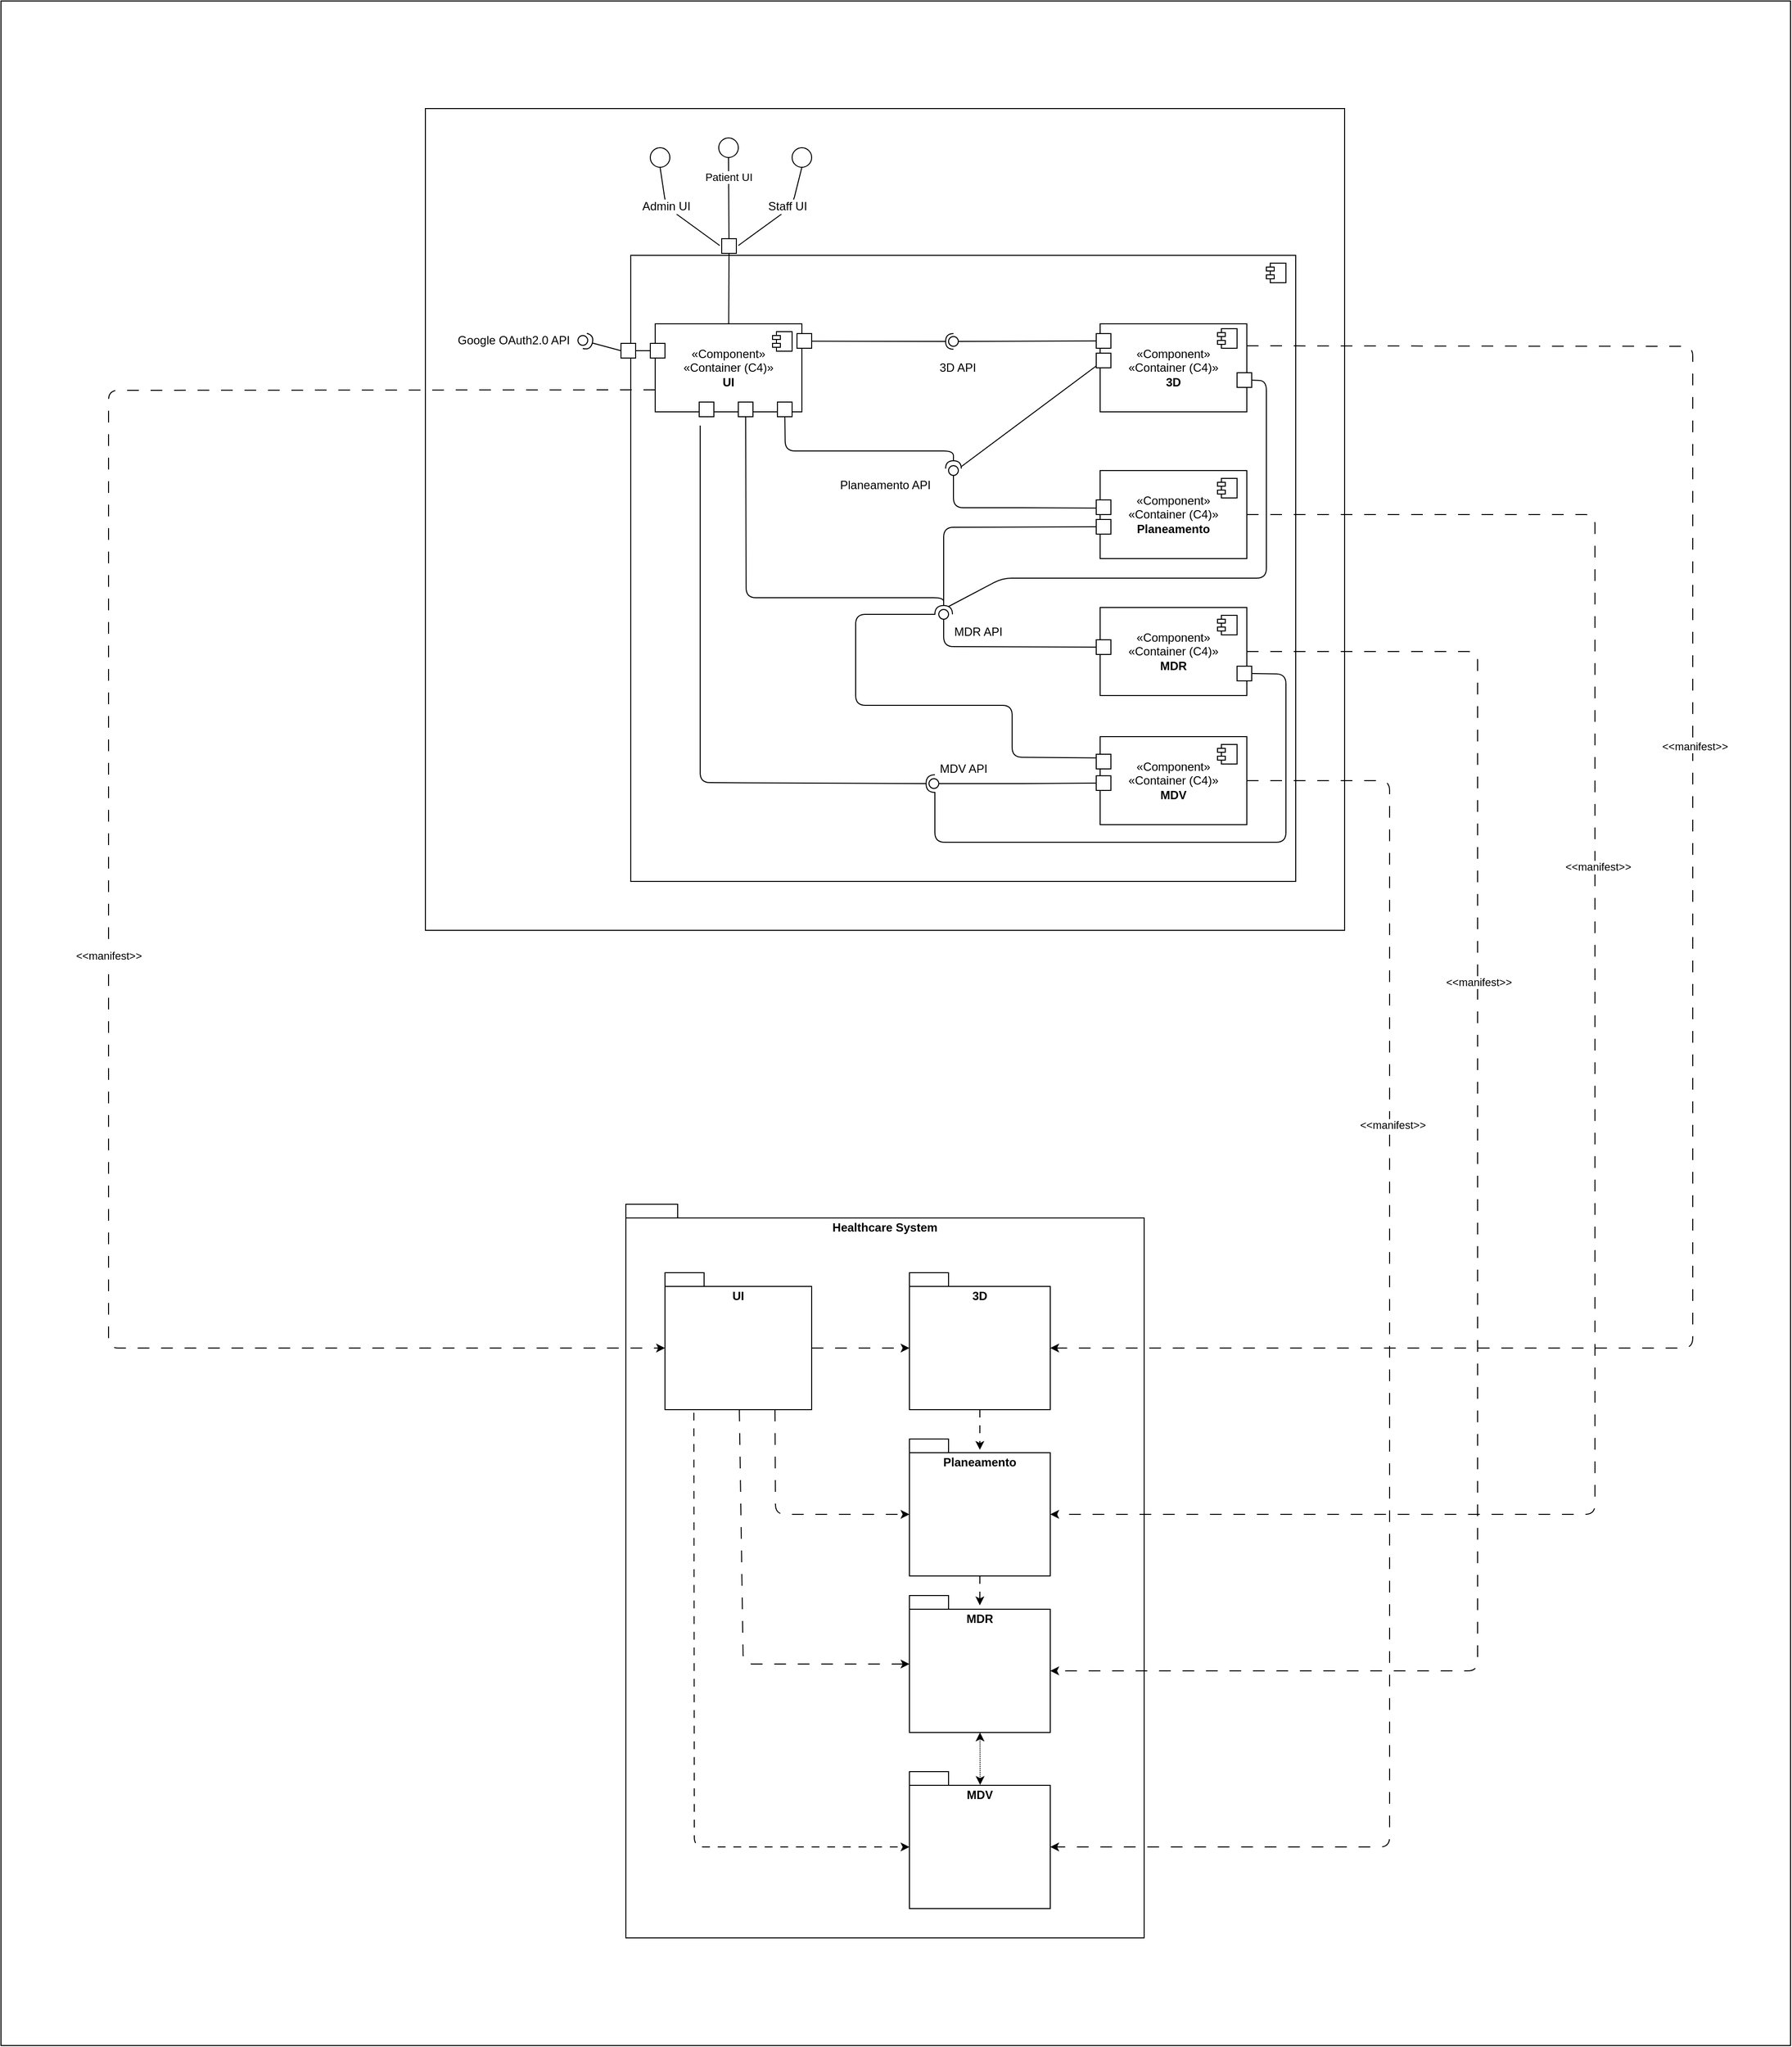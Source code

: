 <mxfile scale="1" border="10">
    <diagram name="Página-1" id="DsXTSRM2CRbVoGrTXbLG">
        <mxGraphModel dx="4919" dy="4285" grid="1" gridSize="10" guides="1" tooltips="1" connect="1" arrows="1" fold="1" page="1" pageScale="1" pageWidth="827" pageHeight="1169" math="0" shadow="0">
            <root>
                <mxCell id="0"/>
                <mxCell id="81" value="back" parent="0"/>
                <mxCell id="82" value="" style="rounded=0;whiteSpace=wrap;html=1;fillColor=default;" vertex="1" parent="81">
                    <mxGeometry x="-490" y="-50" width="1830" height="2090" as="geometry"/>
                </mxCell>
                <mxCell id="151" value="" style="rounded=0;whiteSpace=wrap;html=1;fillColor=default;" vertex="1" parent="81">
                    <mxGeometry x="-56" y="60" width="940" height="840" as="geometry"/>
                </mxCell>
                <mxCell id="152" value="" style="group" vertex="1" connectable="0" parent="81">
                    <mxGeometry x="154" y="210" width="680" height="640" as="geometry"/>
                </mxCell>
                <mxCell id="153" value="" style="html=1;dropTarget=0;whiteSpace=wrap;" vertex="1" parent="152">
                    <mxGeometry width="680" height="640" as="geometry"/>
                </mxCell>
                <mxCell id="154" value="" style="shape=module;jettyWidth=8;jettyHeight=4;" vertex="1" parent="153">
                    <mxGeometry x="1" width="20" height="20" relative="1" as="geometry">
                        <mxPoint x="-30" y="8" as="offset"/>
                    </mxGeometry>
                </mxCell>
                <mxCell id="155" value="3D API" style="text;html=1;align=center;verticalAlign=middle;resizable=0;points=[];autosize=1;strokeColor=none;fillColor=none;" vertex="1" parent="152">
                    <mxGeometry x="304" y="100" width="60" height="30" as="geometry"/>
                </mxCell>
                <mxCell id="156" value="MDR API" style="text;html=1;align=center;verticalAlign=middle;resizable=0;points=[];autosize=1;strokeColor=none;fillColor=none;" vertex="1" parent="152">
                    <mxGeometry x="320" y="370" width="70" height="30" as="geometry"/>
                </mxCell>
                <mxCell id="157" value="Planeamento API" style="text;html=1;align=center;verticalAlign=middle;resizable=0;points=[];autosize=1;strokeColor=none;fillColor=none;" vertex="1" parent="152">
                    <mxGeometry x="200" y="220" width="120" height="30" as="geometry"/>
                </mxCell>
                <mxCell id="158" value="" style="group" vertex="1" connectable="0" parent="152">
                    <mxGeometry x="480" y="70" width="160" height="90" as="geometry"/>
                </mxCell>
                <mxCell id="159" value="«Component»&lt;br&gt;«Container (C4)»&lt;br&gt;&lt;b&gt;3D&lt;/b&gt;" style="html=1;dropTarget=0;whiteSpace=wrap;" vertex="1" parent="158">
                    <mxGeometry width="150" height="90" as="geometry"/>
                </mxCell>
                <mxCell id="160" value="" style="whiteSpace=wrap;html=1;aspect=fixed;" vertex="1" parent="158">
                    <mxGeometry x="-4" y="10" width="15" height="15" as="geometry"/>
                </mxCell>
                <mxCell id="161" value="" style="whiteSpace=wrap;html=1;aspect=fixed;" vertex="1" parent="158">
                    <mxGeometry x="140" y="50" width="15" height="15" as="geometry"/>
                </mxCell>
                <mxCell id="162" value="" style="whiteSpace=wrap;html=1;aspect=fixed;" vertex="1" parent="158">
                    <mxGeometry x="-4" y="30" width="15" height="15" as="geometry"/>
                </mxCell>
                <mxCell id="163" value="" style="shape=module;jettyWidth=8;jettyHeight=4;" vertex="1" parent="158">
                    <mxGeometry x="1" width="20" height="20" relative="1" as="geometry">
                        <mxPoint x="-40" y="5" as="offset"/>
                    </mxGeometry>
                </mxCell>
                <mxCell id="164" style="edgeStyle=none;jumpSize=6;html=1;strokeWidth=1;endArrow=none;endFill=0;startSize=6;endSize=6;" edge="1" parent="152" source="162">
                    <mxGeometry relative="1" as="geometry">
                        <mxPoint x="338" y="216" as="targetPoint"/>
                    </mxGeometry>
                </mxCell>
                <mxCell id="165" value="" style="group" vertex="1" connectable="0" parent="152">
                    <mxGeometry x="480" y="220" width="160" height="90" as="geometry"/>
                </mxCell>
                <mxCell id="166" value="«Component»&lt;br&gt;«Container (C4)»&lt;br&gt;&lt;b&gt;Planeamento&lt;/b&gt;" style="html=1;dropTarget=0;whiteSpace=wrap;" vertex="1" parent="165">
                    <mxGeometry width="150" height="90" as="geometry"/>
                </mxCell>
                <mxCell id="167" value="" style="shape=module;jettyWidth=8;jettyHeight=4;" vertex="1" parent="166">
                    <mxGeometry x="1" width="20" height="20" relative="1" as="geometry">
                        <mxPoint x="-30" y="8" as="offset"/>
                    </mxGeometry>
                </mxCell>
                <mxCell id="168" value="" style="whiteSpace=wrap;html=1;aspect=fixed;" vertex="1" parent="165">
                    <mxGeometry x="-4" y="30" width="15" height="15" as="geometry"/>
                </mxCell>
                <mxCell id="169" value="" style="whiteSpace=wrap;html=1;aspect=fixed;" vertex="1" parent="165">
                    <mxGeometry x="-4" y="50" width="15" height="15" as="geometry"/>
                </mxCell>
                <mxCell id="170" value="" style="group" vertex="1" connectable="0" parent="152">
                    <mxGeometry x="25" y="70" width="160" height="95" as="geometry"/>
                </mxCell>
                <mxCell id="171" value="«Component»&lt;br&gt;«Container (C4)»&lt;br&gt;&lt;b&gt;UI&lt;/b&gt;" style="html=1;dropTarget=0;whiteSpace=wrap;" vertex="1" parent="170">
                    <mxGeometry width="150" height="90" as="geometry"/>
                </mxCell>
                <mxCell id="172" value="" style="shape=module;jettyWidth=8;jettyHeight=4;" vertex="1" parent="171">
                    <mxGeometry x="1" width="20" height="20" relative="1" as="geometry">
                        <mxPoint x="-30" y="8" as="offset"/>
                    </mxGeometry>
                </mxCell>
                <mxCell id="173" value="" style="whiteSpace=wrap;html=1;aspect=fixed;" vertex="1" parent="170">
                    <mxGeometry x="145" y="10" width="15" height="15" as="geometry"/>
                </mxCell>
                <mxCell id="174" value="" style="whiteSpace=wrap;html=1;aspect=fixed;" vertex="1" parent="170">
                    <mxGeometry x="125" y="80" width="15" height="15" as="geometry"/>
                </mxCell>
                <mxCell id="175" value="&lt;span style=&quot;color: rgba(0, 0, 0, 0); font-family: monospace; font-size: 0px; text-align: start;&quot;&gt;%3CmxGraphModel%3E%3Croot%3E%3CmxCell%20id%3D%220%22%2F%3E%3CmxCell%20id%3D%221%22%20parent%3D%220%22%2F%3E%3CmxCell%20id%3D%222%22%20value%3D%22%22%20style%3D%22whiteSpace%3Dwrap%3Bhtml%3D1%3Baspect%3Dfixed%3B%22%20vertex%3D%221%22%20parent%3D%221%22%3E%3CmxGeometry%20x%3D%22190%22%20y%3D%22260%22%20width%3D%2215%22%20height%3D%2215%22%20as%3D%22geometry%22%2F%3E%3C%2FmxCell%3E%3C%2Froot%3E%3C%2FmxGraphModel%3E&lt;/span&gt;" style="whiteSpace=wrap;html=1;aspect=fixed;" vertex="1" parent="170">
                    <mxGeometry x="85" y="80" width="15" height="15" as="geometry"/>
                </mxCell>
                <mxCell id="176" value="" style="whiteSpace=wrap;html=1;aspect=fixed;" vertex="1" parent="170">
                    <mxGeometry x="-5" y="20" width="15" height="15" as="geometry"/>
                </mxCell>
                <mxCell id="177" value="&lt;span style=&quot;color: rgba(0, 0, 0, 0); font-family: monospace; font-size: 0px; text-align: start;&quot;&gt;%3CmxGraphModel%3E%3Croot%3E%3CmxCell%20id%3D%220%22%2F%3E%3CmxCell%20id%3D%221%22%20parent%3D%220%22%2F%3E%3CmxCell%20id%3D%222%22%20value%3D%22%22%20style%3D%22whiteSpace%3Dwrap%3Bhtml%3D1%3Baspect%3Dfixed%3B%22%20vertex%3D%221%22%20parent%3D%221%22%3E%3CmxGeometry%20x%3D%22190%22%20y%3D%22260%22%20width%3D%2215%22%20height%3D%2215%22%20as%3D%22geometry%22%2F%3E%3C%2FmxCell%3E%3C%2Froot%3E%3C%2FmxGraphModel%3E&lt;/span&gt;" style="whiteSpace=wrap;html=1;aspect=fixed;" vertex="1" parent="170">
                    <mxGeometry x="45" y="80" width="15" height="15" as="geometry"/>
                </mxCell>
                <mxCell id="178" value="" style="whiteSpace=wrap;html=1;aspect=fixed;" vertex="1" parent="152">
                    <mxGeometry x="-10" y="90" width="15" height="15" as="geometry"/>
                </mxCell>
                <mxCell id="179" style="edgeStyle=none;html=1;exitX=0;exitY=0.5;exitDx=0;exitDy=0;endArrow=none;endFill=0;" edge="1" parent="152" source="176" target="178">
                    <mxGeometry relative="1" as="geometry"/>
                </mxCell>
                <mxCell id="180" value="" style="group" connectable="0" vertex="1" parent="152">
                    <mxGeometry x="480" y="492" width="150" height="90" as="geometry"/>
                </mxCell>
                <mxCell id="181" value="«Component»&lt;br&gt;«Container (C4)»&lt;br&gt;&lt;b&gt;MDV&lt;/b&gt;" style="html=1;dropTarget=0;whiteSpace=wrap;" vertex="1" parent="180">
                    <mxGeometry width="150" height="90" as="geometry"/>
                </mxCell>
                <mxCell id="182" value="" style="shape=module;jettyWidth=8;jettyHeight=4;" vertex="1" parent="181">
                    <mxGeometry x="1" width="20" height="20" relative="1" as="geometry">
                        <mxPoint x="-30" y="8" as="offset"/>
                    </mxGeometry>
                </mxCell>
                <mxCell id="183" value="" style="whiteSpace=wrap;html=1;aspect=fixed;" vertex="1" parent="180">
                    <mxGeometry x="-4" y="40" width="15" height="15" as="geometry"/>
                </mxCell>
                <mxCell id="184" value="" style="whiteSpace=wrap;html=1;aspect=fixed;" vertex="1" parent="180">
                    <mxGeometry x="-4" y="18" width="15" height="15" as="geometry"/>
                </mxCell>
                <mxCell id="185" style="edgeStyle=none;jumpSize=6;html=1;endArrow=halfCircle;endFill=0;startSize=6;endSize=7;exitX=0.5;exitY=1;exitDx=0;exitDy=0;" edge="1" parent="152">
                    <mxGeometry relative="1" as="geometry">
                        <mxPoint x="311" y="540" as="targetPoint"/>
                        <Array as="points">
                            <mxPoint x="71" y="539"/>
                        </Array>
                        <mxPoint x="71" y="174" as="sourcePoint"/>
                    </mxGeometry>
                </mxCell>
                <mxCell id="186" style="edgeStyle=none;jumpSize=6;html=1;endArrow=oval;endFill=0;startSize=6;endSize=10;exitX=0;exitY=0.5;exitDx=0;exitDy=0;" edge="1" parent="152" source="183">
                    <mxGeometry relative="1" as="geometry">
                        <mxPoint x="310" y="540" as="targetPoint"/>
                        <mxPoint x="474" y="539.5" as="sourcePoint"/>
                        <Array as="points">
                            <mxPoint x="390" y="540"/>
                        </Array>
                    </mxGeometry>
                </mxCell>
                <mxCell id="187" value="MDV API" style="text;html=1;align=center;verticalAlign=middle;resizable=0;points=[];autosize=1;strokeColor=none;fillColor=none;" vertex="1" parent="152">
                    <mxGeometry x="305" y="510" width="70" height="30" as="geometry"/>
                </mxCell>
                <mxCell id="188" value="" style="group" vertex="1" connectable="0" parent="152">
                    <mxGeometry x="480" y="360" width="160" height="90" as="geometry"/>
                </mxCell>
                <mxCell id="189" value="«Component»&lt;br&gt;«Container (C4)»&lt;br&gt;&lt;b&gt;MDR&lt;/b&gt;" style="html=1;dropTarget=0;whiteSpace=wrap;" vertex="1" parent="188">
                    <mxGeometry width="150" height="90" as="geometry"/>
                </mxCell>
                <mxCell id="190" value="" style="shape=module;jettyWidth=8;jettyHeight=4;" vertex="1" parent="189">
                    <mxGeometry x="1" width="20" height="20" relative="1" as="geometry">
                        <mxPoint x="-30" y="8" as="offset"/>
                    </mxGeometry>
                </mxCell>
                <mxCell id="191" value="" style="whiteSpace=wrap;html=1;aspect=fixed;" vertex="1" parent="152">
                    <mxGeometry x="620" y="420" width="15" height="15" as="geometry"/>
                </mxCell>
                <mxCell id="192" style="edgeStyle=none;html=1;endArrow=none;endFill=0;exitX=1;exitY=0.5;exitDx=0;exitDy=0;" edge="1" parent="152" source="191">
                    <mxGeometry relative="1" as="geometry">
                        <mxPoint x="311" y="548.5" as="targetPoint"/>
                        <mxPoint x="476" y="432.931" as="sourcePoint"/>
                        <Array as="points">
                            <mxPoint x="670" y="428"/>
                            <mxPoint x="670" y="600"/>
                            <mxPoint x="311" y="600"/>
                        </Array>
                    </mxGeometry>
                </mxCell>
                <mxCell id="193" value="Admin UI" style="edgeStyle=none;html=1;entryX=0.5;entryY=1;entryDx=0;entryDy=0;fontSize=12;endArrow=none;endFill=0;exitX=0;exitY=0.5;exitDx=0;exitDy=0;" edge="1" parent="81">
                    <mxGeometry x="0.254" relative="1" as="geometry">
                        <mxPoint x="245" y="200.0" as="sourcePoint"/>
                        <mxPoint x="184" y="120.0" as="targetPoint"/>
                        <Array as="points">
                            <mxPoint x="190" y="160"/>
                        </Array>
                        <mxPoint as="offset"/>
                    </mxGeometry>
                </mxCell>
                <mxCell id="194" value="Staff UI" style="edgeStyle=none;html=1;entryX=0.5;entryY=1;entryDx=0;entryDy=0;fontSize=12;endArrow=none;endFill=0;exitX=1;exitY=0.5;exitDx=0;exitDy=0;" edge="1" parent="81" target="197">
                    <mxGeometry x="0.171" y="3" relative="1" as="geometry">
                        <mxPoint x="264" y="200.0" as="sourcePoint"/>
                        <mxPoint x="329" y="120" as="targetPoint"/>
                        <Array as="points">
                            <mxPoint x="319" y="160"/>
                        </Array>
                        <mxPoint as="offset"/>
                    </mxGeometry>
                </mxCell>
                <mxCell id="195" value="&lt;div&gt;&lt;br&gt;&lt;/div&gt;&lt;div&gt;&lt;br&gt;&lt;/div&gt;&lt;div&gt;&lt;br&gt;&lt;br&gt;&lt;/div&gt;" style="ellipse;whiteSpace=wrap;html=1;aspect=fixed;" vertex="1" parent="81">
                    <mxGeometry x="174" y="100" width="20" height="20" as="geometry"/>
                </mxCell>
                <mxCell id="196" value="&lt;div&gt;&lt;br&gt;&lt;/div&gt;&lt;div&gt;&lt;br&gt;&lt;/div&gt;&lt;div&gt;&lt;br&gt;&lt;br&gt;&lt;/div&gt;" style="ellipse;whiteSpace=wrap;html=1;aspect=fixed;" vertex="1" parent="81">
                    <mxGeometry x="244" y="90" width="20" height="20" as="geometry"/>
                </mxCell>
                <mxCell id="197" value="&lt;div&gt;&lt;br&gt;&lt;/div&gt;&lt;div&gt;&lt;br&gt;&lt;/div&gt;&lt;div&gt;&lt;br&gt;&lt;br&gt;&lt;/div&gt;" style="ellipse;whiteSpace=wrap;html=1;aspect=fixed;" vertex="1" parent="81">
                    <mxGeometry x="319" y="100" width="20" height="20" as="geometry"/>
                </mxCell>
                <mxCell id="198" value="Patient UI" style="edgeStyle=none;html=1;entryX=0.5;entryY=1;entryDx=0;entryDy=0;endArrow=none;endFill=0;" edge="1" parent="81" source="202" target="196">
                    <mxGeometry x="0.518" relative="1" as="geometry">
                        <mxPoint as="offset"/>
                    </mxGeometry>
                </mxCell>
                <mxCell id="199" value="Google OAuth2.0 API" style="text;html=1;align=center;verticalAlign=middle;resizable=0;points=[];autosize=1;strokeColor=none;fillColor=none;" vertex="1" parent="81">
                    <mxGeometry x="-36" y="282" width="140" height="30" as="geometry"/>
                </mxCell>
                <mxCell id="200" value="" style="ellipse;whiteSpace=wrap;html=1;aspect=fixed;" vertex="1" parent="81">
                    <mxGeometry x="100" y="292" width="10" height="10" as="geometry"/>
                </mxCell>
                <mxCell id="201" value="" style="ellipse;whiteSpace=wrap;html=1;align=center;aspect=fixed;fillColor=none;strokeColor=none;resizable=0;perimeter=centerPerimeter;rotatable=0;allowArrows=0;points=[];outlineConnect=1;" vertex="1" parent="81">
                    <mxGeometry x="199" y="310" width="10" height="10" as="geometry"/>
                </mxCell>
                <mxCell id="202" value="" style="whiteSpace=wrap;html=1;aspect=fixed;" vertex="1" parent="81">
                    <mxGeometry x="247" y="193" width="15" height="15" as="geometry"/>
                </mxCell>
                <mxCell id="203" value="" style="endArrow=none;html=1;rounded=0;entryX=0.5;entryY=1;entryDx=0;entryDy=0;" edge="1" parent="81" source="171" target="202">
                    <mxGeometry width="50" height="50" relative="1" as="geometry">
                        <mxPoint x="254" y="250" as="sourcePoint"/>
                        <mxPoint x="304" y="200" as="targetPoint"/>
                    </mxGeometry>
                </mxCell>
                <mxCell id="204" style="edgeStyle=none;html=1;endArrow=halfCircle;endFill=0;" edge="1" parent="81">
                    <mxGeometry relative="1" as="geometry">
                        <mxPoint x="484" y="298" as="targetPoint"/>
                        <Array as="points"/>
                        <mxPoint x="339" y="297.727" as="sourcePoint"/>
                    </mxGeometry>
                </mxCell>
                <mxCell id="205" style="edgeStyle=none;html=1;endArrow=oval;endFill=0;jumpSize=6;endSize=10;startSize=6;" edge="1" parent="81" source="160">
                    <mxGeometry relative="1" as="geometry">
                        <mxPoint x="484" y="298" as="targetPoint"/>
                        <Array as="points"/>
                    </mxGeometry>
                </mxCell>
                <mxCell id="206" style="edgeStyle=none;jumpSize=6;html=1;endArrow=halfCircle;endFill=0;startSize=6;endSize=6;" edge="1" parent="81" source="174">
                    <mxGeometry relative="1" as="geometry">
                        <mxPoint x="484" y="428" as="targetPoint"/>
                        <Array as="points">
                            <mxPoint x="312" y="410"/>
                            <mxPoint x="404" y="410"/>
                            <mxPoint x="484" y="410"/>
                            <mxPoint x="484" y="420"/>
                        </Array>
                    </mxGeometry>
                </mxCell>
                <mxCell id="207" style="edgeStyle=none;jumpSize=6;html=1;endArrow=oval;endFill=0;startSize=6;endSize=10;" edge="1" parent="81">
                    <mxGeometry relative="1" as="geometry">
                        <mxPoint x="484" y="430.0" as="targetPoint"/>
                        <Array as="points">
                            <mxPoint x="564" y="468"/>
                            <mxPoint x="484" y="468"/>
                        </Array>
                        <mxPoint x="630" y="468.429" as="sourcePoint"/>
                    </mxGeometry>
                </mxCell>
                <mxCell id="208" style="edgeStyle=none;jumpSize=6;html=1;endArrow=halfCircle;endFill=0;startSize=6;endSize=7;" edge="1" parent="81" source="175">
                    <mxGeometry relative="1" as="geometry">
                        <mxPoint x="474" y="577" as="targetPoint"/>
                        <Array as="points">
                            <mxPoint x="272" y="560"/>
                            <mxPoint x="474" y="560"/>
                        </Array>
                    </mxGeometry>
                </mxCell>
                <mxCell id="209" style="edgeStyle=none;jumpSize=6;html=1;endArrow=oval;endFill=0;startSize=6;endSize=10;exitX=0;exitY=0.5;exitDx=0;exitDy=0;" edge="1" parent="81" source="211">
                    <mxGeometry relative="1" as="geometry">
                        <mxPoint x="474" y="577" as="targetPoint"/>
                        <mxPoint x="624" y="580" as="sourcePoint"/>
                        <Array as="points">
                            <mxPoint x="474" y="610"/>
                        </Array>
                    </mxGeometry>
                </mxCell>
                <mxCell id="210" style="edgeStyle=none;jumpSize=6;html=1;endArrow=none;endFill=0;startSize=6;endSize=6;strokeWidth=1;" edge="1" parent="81" source="161">
                    <mxGeometry relative="1" as="geometry">
                        <mxPoint x="479" y="569" as="targetPoint"/>
                        <Array as="points">
                            <mxPoint x="804" y="338"/>
                            <mxPoint x="804" y="540"/>
                            <mxPoint x="634" y="540"/>
                            <mxPoint x="534" y="540"/>
                        </Array>
                    </mxGeometry>
                </mxCell>
                <mxCell id="211" value="" style="whiteSpace=wrap;html=1;aspect=fixed;" vertex="1" parent="81">
                    <mxGeometry x="630" y="603" width="15" height="15" as="geometry"/>
                </mxCell>
                <mxCell id="212" style="edgeStyle=none;jumpSize=6;html=1;strokeWidth=1;endArrow=none;endFill=0;startSize=6;endSize=6;" edge="1" parent="81" source="169">
                    <mxGeometry relative="1" as="geometry">
                        <mxPoint x="474" y="568" as="targetPoint"/>
                        <Array as="points">
                            <mxPoint x="474" y="488"/>
                        </Array>
                    </mxGeometry>
                </mxCell>
                <mxCell id="213" style="edgeStyle=none;html=1;exitX=0;exitY=0.5;exitDx=0;exitDy=0;endArrow=halfCircle;endFill=0;entryX=0.7;entryY=0.55;entryDx=0;entryDy=0;entryPerimeter=0;" edge="1" parent="81" source="178" target="200">
                    <mxGeometry relative="1" as="geometry"/>
                </mxCell>
                <mxCell id="214" style="edgeStyle=none;html=1;endArrow=none;endFill=0;exitX=0;exitY=0.25;exitDx=0;exitDy=0;" edge="1" parent="81" source="184">
                    <mxGeometry relative="1" as="geometry">
                        <mxPoint x="465.5" y="577" as="targetPoint"/>
                        <mxPoint x="627" y="721" as="sourcePoint"/>
                        <Array as="points">
                            <mxPoint x="544" y="723"/>
                            <mxPoint x="544" y="670"/>
                            <mxPoint x="384" y="670"/>
                            <mxPoint x="384" y="577"/>
                        </Array>
                    </mxGeometry>
                </mxCell>
                <mxCell id="215" value="Healthcare System" style="shape=folder;fontStyle=1;spacingTop=10;tabWidth=40;tabHeight=14;tabPosition=left;html=1;whiteSpace=wrap;align=center;verticalAlign=top;" vertex="1" parent="81">
                    <mxGeometry x="149" y="1180" width="530" height="750" as="geometry"/>
                </mxCell>
                <mxCell id="216" value="MDR" style="shape=folder;fontStyle=1;spacingTop=10;tabWidth=40;tabHeight=14;tabPosition=left;html=1;whiteSpace=wrap;verticalAlign=top;" vertex="1" parent="81">
                    <mxGeometry x="439" y="1580" width="144" height="140" as="geometry"/>
                </mxCell>
                <mxCell id="217" style="edgeStyle=none;html=1;dashed=1;dashPattern=12 12;" edge="1" parent="81" source="220" target="216">
                    <mxGeometry relative="1" as="geometry">
                        <Array as="points">
                            <mxPoint x="269" y="1650"/>
                        </Array>
                    </mxGeometry>
                </mxCell>
                <mxCell id="218" style="edgeStyle=none;html=1;entryX=0;entryY=0;entryDx=0;entryDy=77;entryPerimeter=0;exitX=0;exitY=0;exitDx=150;exitDy=77;exitPerimeter=0;strokeColor=default;dashed=1;dashPattern=12 12;" edge="1" parent="81" source="220" target="224">
                    <mxGeometry relative="1" as="geometry">
                        <Array as="points"/>
                    </mxGeometry>
                </mxCell>
                <mxCell id="219" style="edgeStyle=none;html=1;entryX=0;entryY=0;entryDx=0;entryDy=77;entryPerimeter=0;exitX=0.75;exitY=1;exitDx=0;exitDy=0;exitPerimeter=0;dashed=1;dashPattern=12 12;" edge="1" parent="81" source="220" target="222">
                    <mxGeometry relative="1" as="geometry">
                        <Array as="points">
                            <mxPoint x="302" y="1497"/>
                        </Array>
                    </mxGeometry>
                </mxCell>
                <mxCell id="220" value="UI" style="shape=folder;fontStyle=1;spacingTop=10;tabWidth=40;tabHeight=14;tabPosition=left;html=1;whiteSpace=wrap;verticalAlign=top;" vertex="1" parent="81">
                    <mxGeometry x="189" y="1250" width="150" height="140" as="geometry"/>
                </mxCell>
                <mxCell id="221" style="edgeStyle=none;html=1;exitX=0.5;exitY=1;exitDx=0;exitDy=0;exitPerimeter=0;dashed=1;dashPattern=8 8;" edge="1" parent="81" source="222">
                    <mxGeometry relative="1" as="geometry">
                        <mxPoint x="511" y="1590" as="targetPoint"/>
                    </mxGeometry>
                </mxCell>
                <mxCell id="222" value="Planeamento" style="shape=folder;fontStyle=1;spacingTop=10;tabWidth=40;tabHeight=14;tabPosition=left;html=1;whiteSpace=wrap;verticalAlign=top;" vertex="1" parent="81">
                    <mxGeometry x="439" y="1420" width="144" height="140" as="geometry"/>
                </mxCell>
                <mxCell id="223" style="edgeStyle=none;html=1;exitX=0.5;exitY=1;exitDx=0;exitDy=0;exitPerimeter=0;entryX=0.5;entryY=0.079;entryDx=0;entryDy=0;entryPerimeter=0;dashed=1;dashPattern=8 8;" edge="1" parent="81" source="224" target="222">
                    <mxGeometry relative="1" as="geometry"/>
                </mxCell>
                <mxCell id="224" value="3D" style="shape=folder;fontStyle=1;spacingTop=10;tabWidth=40;tabHeight=14;tabPosition=left;html=1;whiteSpace=wrap;verticalAlign=top;" vertex="1" parent="81">
                    <mxGeometry x="439" y="1250" width="144" height="140" as="geometry"/>
                </mxCell>
                <mxCell id="225" style="edgeStyle=none;html=1;exitX=0.502;exitY=0.097;exitDx=0;exitDy=0;exitPerimeter=0;endArrow=classic;endFill=1;startArrow=classic;startFill=1;dashed=1;dashPattern=1 1;" edge="1" parent="81" source="226" target="216">
                    <mxGeometry relative="1" as="geometry"/>
                </mxCell>
                <mxCell id="226" value="MDV" style="shape=folder;fontStyle=1;spacingTop=10;tabWidth=40;tabHeight=14;tabPosition=left;html=1;whiteSpace=wrap;verticalAlign=top;" vertex="1" parent="81">
                    <mxGeometry x="439" y="1760" width="144" height="140" as="geometry"/>
                </mxCell>
                <mxCell id="227" style="edgeStyle=none;html=1;entryX=0;entryY=0;entryDx=0;entryDy=77;entryPerimeter=0;dashed=1;dashPattern=8 8;exitX=0.197;exitY=1.022;exitDx=0;exitDy=0;exitPerimeter=0;" edge="1" parent="81" source="220" target="226">
                    <mxGeometry relative="1" as="geometry">
                        <Array as="points">
                            <mxPoint x="219" y="1837"/>
                        </Array>
                    </mxGeometry>
                </mxCell>
                <mxCell id="228" style="edgeStyle=none;html=1;exitX=0;exitY=0.75;exitDx=0;exitDy=0;entryX=0;entryY=0;entryDx=0;entryDy=77;entryPerimeter=0;dashed=1;dashPattern=12 12;" edge="1" parent="81" source="171" target="220">
                    <mxGeometry relative="1" as="geometry">
                        <Array as="points">
                            <mxPoint x="-380" y="348"/>
                            <mxPoint x="-380" y="1327"/>
                        </Array>
                    </mxGeometry>
                </mxCell>
                <mxCell id="229" value="&amp;lt;&amp;lt;manifest&amp;gt;&amp;gt;" style="edgeLabel;html=1;align=center;verticalAlign=middle;resizable=0;points=[];" vertex="1" connectable="0" parent="228">
                    <mxGeometry x="0.08" relative="1" as="geometry">
                        <mxPoint y="-1" as="offset"/>
                    </mxGeometry>
                </mxCell>
                <mxCell id="230" style="edgeStyle=none;html=1;exitX=1;exitY=0.25;exitDx=0;exitDy=0;entryX=0;entryY=0;entryDx=144;entryDy=77;entryPerimeter=0;dashed=1;dashPattern=12 12;" edge="1" parent="81" source="159" target="224">
                    <mxGeometry relative="1" as="geometry">
                        <Array as="points">
                            <mxPoint x="1240" y="303"/>
                            <mxPoint x="1240" y="1327"/>
                        </Array>
                    </mxGeometry>
                </mxCell>
                <mxCell id="232" value="&amp;lt;&amp;lt;manifest&amp;gt;&amp;gt;" style="edgeLabel;html=1;align=center;verticalAlign=middle;resizable=0;points=[];" vertex="1" connectable="0" parent="230">
                    <mxGeometry x="-0.192" y="3" relative="1" as="geometry">
                        <mxPoint x="-1" y="1" as="offset"/>
                    </mxGeometry>
                </mxCell>
                <mxCell id="233" style="edgeStyle=none;html=1;exitX=1;exitY=0.5;exitDx=0;exitDy=0;entryX=0;entryY=0;entryDx=144;entryDy=77;entryPerimeter=0;dashed=1;dashPattern=12 12;" edge="1" parent="81" source="166" target="222">
                    <mxGeometry relative="1" as="geometry">
                        <Array as="points">
                            <mxPoint x="1140" y="475"/>
                            <mxPoint x="1140" y="1497"/>
                        </Array>
                    </mxGeometry>
                </mxCell>
                <mxCell id="234" value="&amp;lt;&amp;lt;manifest&amp;gt;&amp;gt;" style="edgeLabel;html=1;align=center;verticalAlign=middle;resizable=0;points=[];" vertex="1" connectable="0" parent="233">
                    <mxGeometry x="-0.261" y="3" relative="1" as="geometry">
                        <mxPoint y="1" as="offset"/>
                    </mxGeometry>
                </mxCell>
                <mxCell id="235" style="edgeStyle=none;html=1;exitX=1;exitY=0.5;exitDx=0;exitDy=0;entryX=0;entryY=0;entryDx=144;entryDy=77;entryPerimeter=0;dashed=1;dashPattern=12 12;" edge="1" parent="81" source="189" target="216">
                    <mxGeometry relative="1" as="geometry">
                        <Array as="points">
                            <mxPoint x="1020" y="615"/>
                            <mxPoint x="1020" y="1657"/>
                        </Array>
                    </mxGeometry>
                </mxCell>
                <mxCell id="236" value="&amp;lt;&amp;lt;manifest&amp;gt;&amp;gt;" style="edgeLabel;html=1;align=center;verticalAlign=middle;resizable=0;points=[];" vertex="1" connectable="0" parent="235">
                    <mxGeometry x="-0.332" y="1" relative="1" as="geometry">
                        <mxPoint y="1" as="offset"/>
                    </mxGeometry>
                </mxCell>
                <mxCell id="237" style="edgeStyle=none;html=1;exitX=1;exitY=0.5;exitDx=0;exitDy=0;entryX=0;entryY=0;entryDx=144;entryDy=77;entryPerimeter=0;dashed=1;dashPattern=12 12;" edge="1" parent="81" source="181" target="226">
                    <mxGeometry relative="1" as="geometry">
                        <Array as="points">
                            <mxPoint x="930" y="747"/>
                            <mxPoint x="930" y="1837"/>
                        </Array>
                    </mxGeometry>
                </mxCell>
                <mxCell id="239" value="&amp;lt;&amp;lt;manifest&amp;gt;&amp;gt;" style="edgeLabel;html=1;align=center;verticalAlign=middle;resizable=0;points=[];" vertex="1" connectable="0" parent="237">
                    <mxGeometry x="-0.372" y="3" relative="1" as="geometry">
                        <mxPoint y="1" as="offset"/>
                    </mxGeometry>
                </mxCell>
            </root>
        </mxGraphModel>
    </diagram>
</mxfile>
